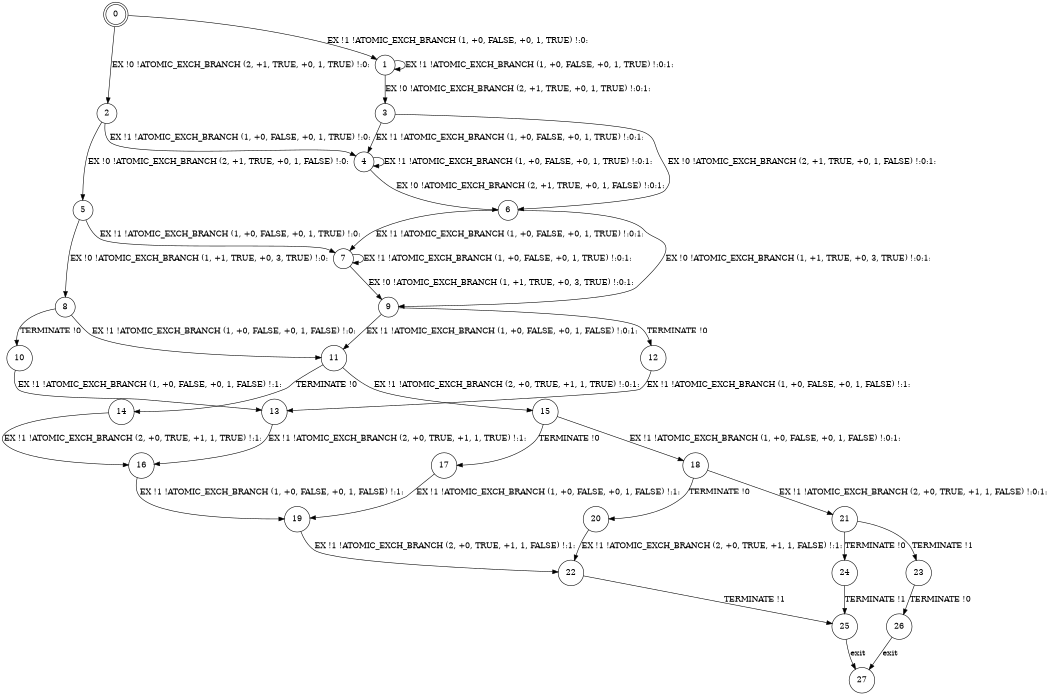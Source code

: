 digraph BCG {
size = "7, 10.5";
center = TRUE;
node [shape = circle];
0 [peripheries = 2];
0 -> 1 [label = "EX !1 !ATOMIC_EXCH_BRANCH (1, +0, FALSE, +0, 1, TRUE) !:0:"];
0 -> 2 [label = "EX !0 !ATOMIC_EXCH_BRANCH (2, +1, TRUE, +0, 1, TRUE) !:0:"];
1 -> 3 [label = "EX !0 !ATOMIC_EXCH_BRANCH (2, +1, TRUE, +0, 1, TRUE) !:0:1:"];
1 -> 1 [label = "EX !1 !ATOMIC_EXCH_BRANCH (1, +0, FALSE, +0, 1, TRUE) !:0:1:"];
2 -> 4 [label = "EX !1 !ATOMIC_EXCH_BRANCH (1, +0, FALSE, +0, 1, TRUE) !:0:"];
2 -> 5 [label = "EX !0 !ATOMIC_EXCH_BRANCH (2, +1, TRUE, +0, 1, FALSE) !:0:"];
3 -> 4 [label = "EX !1 !ATOMIC_EXCH_BRANCH (1, +0, FALSE, +0, 1, TRUE) !:0:1:"];
3 -> 6 [label = "EX !0 !ATOMIC_EXCH_BRANCH (2, +1, TRUE, +0, 1, FALSE) !:0:1:"];
4 -> 4 [label = "EX !1 !ATOMIC_EXCH_BRANCH (1, +0, FALSE, +0, 1, TRUE) !:0:1:"];
4 -> 6 [label = "EX !0 !ATOMIC_EXCH_BRANCH (2, +1, TRUE, +0, 1, FALSE) !:0:1:"];
5 -> 7 [label = "EX !1 !ATOMIC_EXCH_BRANCH (1, +0, FALSE, +0, 1, TRUE) !:0:"];
5 -> 8 [label = "EX !0 !ATOMIC_EXCH_BRANCH (1, +1, TRUE, +0, 3, TRUE) !:0:"];
6 -> 7 [label = "EX !1 !ATOMIC_EXCH_BRANCH (1, +0, FALSE, +0, 1, TRUE) !:0:1:"];
6 -> 9 [label = "EX !0 !ATOMIC_EXCH_BRANCH (1, +1, TRUE, +0, 3, TRUE) !:0:1:"];
7 -> 7 [label = "EX !1 !ATOMIC_EXCH_BRANCH (1, +0, FALSE, +0, 1, TRUE) !:0:1:"];
7 -> 9 [label = "EX !0 !ATOMIC_EXCH_BRANCH (1, +1, TRUE, +0, 3, TRUE) !:0:1:"];
8 -> 10 [label = "TERMINATE !0"];
8 -> 11 [label = "EX !1 !ATOMIC_EXCH_BRANCH (1, +0, FALSE, +0, 1, FALSE) !:0:"];
9 -> 12 [label = "TERMINATE !0"];
9 -> 11 [label = "EX !1 !ATOMIC_EXCH_BRANCH (1, +0, FALSE, +0, 1, FALSE) !:0:1:"];
10 -> 13 [label = "EX !1 !ATOMIC_EXCH_BRANCH (1, +0, FALSE, +0, 1, FALSE) !:1:"];
11 -> 14 [label = "TERMINATE !0"];
11 -> 15 [label = "EX !1 !ATOMIC_EXCH_BRANCH (2, +0, TRUE, +1, 1, TRUE) !:0:1:"];
12 -> 13 [label = "EX !1 !ATOMIC_EXCH_BRANCH (1, +0, FALSE, +0, 1, FALSE) !:1:"];
13 -> 16 [label = "EX !1 !ATOMIC_EXCH_BRANCH (2, +0, TRUE, +1, 1, TRUE) !:1:"];
14 -> 16 [label = "EX !1 !ATOMIC_EXCH_BRANCH (2, +0, TRUE, +1, 1, TRUE) !:1:"];
15 -> 17 [label = "TERMINATE !0"];
15 -> 18 [label = "EX !1 !ATOMIC_EXCH_BRANCH (1, +0, FALSE, +0, 1, FALSE) !:0:1:"];
16 -> 19 [label = "EX !1 !ATOMIC_EXCH_BRANCH (1, +0, FALSE, +0, 1, FALSE) !:1:"];
17 -> 19 [label = "EX !1 !ATOMIC_EXCH_BRANCH (1, +0, FALSE, +0, 1, FALSE) !:1:"];
18 -> 20 [label = "TERMINATE !0"];
18 -> 21 [label = "EX !1 !ATOMIC_EXCH_BRANCH (2, +0, TRUE, +1, 1, FALSE) !:0:1:"];
19 -> 22 [label = "EX !1 !ATOMIC_EXCH_BRANCH (2, +0, TRUE, +1, 1, FALSE) !:1:"];
20 -> 22 [label = "EX !1 !ATOMIC_EXCH_BRANCH (2, +0, TRUE, +1, 1, FALSE) !:1:"];
21 -> 23 [label = "TERMINATE !1"];
21 -> 24 [label = "TERMINATE !0"];
22 -> 25 [label = "TERMINATE !1"];
23 -> 26 [label = "TERMINATE !0"];
24 -> 25 [label = "TERMINATE !1"];
25 -> 27 [label = "exit"];
26 -> 27 [label = "exit"];
}
